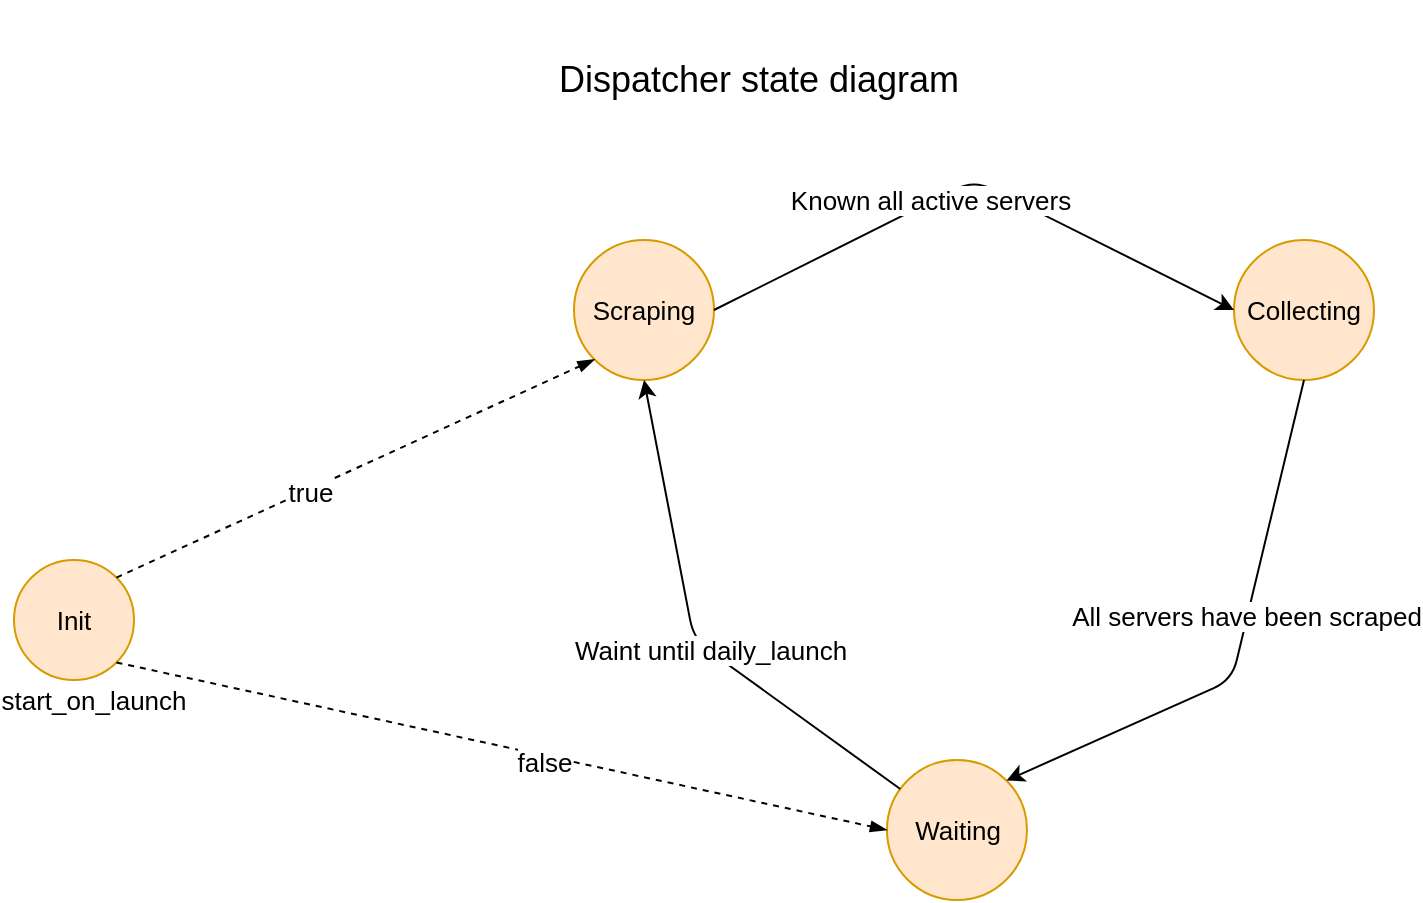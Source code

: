 <mxfile version="13.7.7" type="device"><diagram id="C5RBs43oDa-KdzZeNtuy" name="Page-1"><mxGraphModel dx="1422" dy="737" grid="1" gridSize="10" guides="1" tooltips="1" connect="1" arrows="1" fold="1" page="1" pageScale="1" pageWidth="827" pageHeight="1169" math="0" shadow="0"><root><mxCell id="WIyWlLk6GJQsqaUBKTNV-0"/><mxCell id="WIyWlLk6GJQsqaUBKTNV-1" parent="WIyWlLk6GJQsqaUBKTNV-0"/><mxCell id="dwqHxqkmlZpHO6iu9vf3-3" value="Scraping" style="ellipse;whiteSpace=wrap;html=1;aspect=fixed;fillColor=#ffe6cc;strokeColor=#d79b00;fontSize=13;" vertex="1" parent="WIyWlLk6GJQsqaUBKTNV-1"><mxGeometry x="300" y="410" width="70" height="70" as="geometry"/></mxCell><mxCell id="dwqHxqkmlZpHO6iu9vf3-4" value="Collecting" style="ellipse;whiteSpace=wrap;html=1;aspect=fixed;fillColor=#ffe6cc;strokeColor=#d79b00;fontSize=13;" vertex="1" parent="WIyWlLk6GJQsqaUBKTNV-1"><mxGeometry x="630" y="410" width="70" height="70" as="geometry"/></mxCell><mxCell id="dwqHxqkmlZpHO6iu9vf3-5" value="Waiting" style="ellipse;whiteSpace=wrap;html=1;aspect=fixed;fillColor=#ffe6cc;strokeColor=#d79b00;fontSize=13;" vertex="1" parent="WIyWlLk6GJQsqaUBKTNV-1"><mxGeometry x="456.5" y="670" width="70" height="70" as="geometry"/></mxCell><mxCell id="dwqHxqkmlZpHO6iu9vf3-6" value="" style="endArrow=classic;html=1;entryX=0.5;entryY=1;entryDx=0;entryDy=0;fontSize=13;" edge="1" parent="WIyWlLk6GJQsqaUBKTNV-1" source="dwqHxqkmlZpHO6iu9vf3-5" target="dwqHxqkmlZpHO6iu9vf3-3"><mxGeometry width="50" height="50" relative="1" as="geometry"><mxPoint x="519" y="670" as="sourcePoint"/><mxPoint x="569" y="620" as="targetPoint"/><Array as="points"><mxPoint x="360" y="610"/></Array></mxGeometry></mxCell><mxCell id="dwqHxqkmlZpHO6iu9vf3-7" value="Waint until daily_launch" style="edgeLabel;html=1;align=center;verticalAlign=middle;resizable=0;points=[];fontSize=13;" vertex="1" connectable="0" parent="dwqHxqkmlZpHO6iu9vf3-6"><mxGeometry x="-0.089" y="-1" relative="1" as="geometry"><mxPoint as="offset"/></mxGeometry></mxCell><mxCell id="dwqHxqkmlZpHO6iu9vf3-10" value="" style="endArrow=classic;html=1;entryX=0;entryY=0.5;entryDx=0;entryDy=0;exitX=1;exitY=0.5;exitDx=0;exitDy=0;fontSize=13;" edge="1" parent="WIyWlLk6GJQsqaUBKTNV-1" source="dwqHxqkmlZpHO6iu9vf3-3" target="dwqHxqkmlZpHO6iu9vf3-4"><mxGeometry width="50" height="50" relative="1" as="geometry"><mxPoint x="519" y="670" as="sourcePoint"/><mxPoint x="569" y="620" as="targetPoint"/><Array as="points"><mxPoint x="500" y="380"/></Array></mxGeometry></mxCell><mxCell id="dwqHxqkmlZpHO6iu9vf3-11" value="Known all active servers" style="edgeLabel;html=1;align=center;verticalAlign=middle;resizable=0;points=[];fontSize=13;" vertex="1" connectable="0" parent="dwqHxqkmlZpHO6iu9vf3-10"><mxGeometry x="-0.163" y="1" relative="1" as="geometry"><mxPoint as="offset"/></mxGeometry></mxCell><mxCell id="dwqHxqkmlZpHO6iu9vf3-12" value="" style="endArrow=classic;html=1;entryX=1;entryY=0;entryDx=0;entryDy=0;exitX=0.5;exitY=1;exitDx=0;exitDy=0;fontSize=13;" edge="1" parent="WIyWlLk6GJQsqaUBKTNV-1" source="dwqHxqkmlZpHO6iu9vf3-4" target="dwqHxqkmlZpHO6iu9vf3-5"><mxGeometry width="50" height="50" relative="1" as="geometry"><mxPoint x="519" y="670" as="sourcePoint"/><mxPoint x="569" y="620" as="targetPoint"/><Array as="points"><mxPoint x="629" y="630"/></Array></mxGeometry></mxCell><mxCell id="dwqHxqkmlZpHO6iu9vf3-13" value="All servers have been scraped" style="edgeLabel;html=1;align=center;verticalAlign=middle;resizable=0;points=[];fontSize=13;" vertex="1" connectable="0" parent="dwqHxqkmlZpHO6iu9vf3-12"><mxGeometry x="-0.125" y="-1" relative="1" as="geometry"><mxPoint as="offset"/></mxGeometry></mxCell><mxCell id="dwqHxqkmlZpHO6iu9vf3-14" value="Dispatcher state diagram" style="text;html=1;strokeColor=none;fillColor=none;align=center;verticalAlign=middle;whiteSpace=wrap;rounded=0;fontSize=18;" vertex="1" parent="WIyWlLk6GJQsqaUBKTNV-1"><mxGeometry x="240" y="290" width="305" height="80" as="geometry"/></mxCell><mxCell id="dwqHxqkmlZpHO6iu9vf3-15" value="Init" style="ellipse;whiteSpace=wrap;html=1;aspect=fixed;fillColor=#ffe6cc;strokeColor=#d79b00;fontSize=13;" vertex="1" parent="WIyWlLk6GJQsqaUBKTNV-1"><mxGeometry x="20" y="570" width="60" height="60" as="geometry"/></mxCell><mxCell id="dwqHxqkmlZpHO6iu9vf3-16" value="" style="endArrow=blockThin;dashed=1;html=1;fontSize=13;exitX=1;exitY=1;exitDx=0;exitDy=0;entryX=0;entryY=0.5;entryDx=0;entryDy=0;startArrow=none;startFill=0;endFill=1;" edge="1" parent="WIyWlLk6GJQsqaUBKTNV-1" source="dwqHxqkmlZpHO6iu9vf3-15" target="dwqHxqkmlZpHO6iu9vf3-5"><mxGeometry width="50" height="50" relative="1" as="geometry"><mxPoint x="519" y="670" as="sourcePoint"/><mxPoint x="569" y="620" as="targetPoint"/></mxGeometry></mxCell><mxCell id="dwqHxqkmlZpHO6iu9vf3-21" value="false" style="edgeLabel;html=1;align=center;verticalAlign=middle;resizable=0;points=[];fontSize=13;" vertex="1" connectable="0" parent="dwqHxqkmlZpHO6iu9vf3-16"><mxGeometry x="0.114" y="-3" relative="1" as="geometry"><mxPoint as="offset"/></mxGeometry></mxCell><mxCell id="dwqHxqkmlZpHO6iu9vf3-18" value="" style="endArrow=blockThin;dashed=1;html=1;fontSize=13;exitX=1;exitY=0;exitDx=0;exitDy=0;entryX=0;entryY=1;entryDx=0;entryDy=0;endFill=1;" edge="1" parent="WIyWlLk6GJQsqaUBKTNV-1" source="dwqHxqkmlZpHO6iu9vf3-15" target="dwqHxqkmlZpHO6iu9vf3-3"><mxGeometry width="50" height="50" relative="1" as="geometry"><mxPoint x="519" y="670" as="sourcePoint"/><mxPoint x="569" y="620" as="targetPoint"/></mxGeometry></mxCell><mxCell id="dwqHxqkmlZpHO6iu9vf3-20" value="true" style="edgeLabel;html=1;align=center;verticalAlign=middle;resizable=0;points=[];fontSize=13;" vertex="1" connectable="0" parent="dwqHxqkmlZpHO6iu9vf3-18"><mxGeometry x="-0.192" relative="1" as="geometry"><mxPoint y="1" as="offset"/></mxGeometry></mxCell><mxCell id="dwqHxqkmlZpHO6iu9vf3-19" value="start_on_launch" style="text;html=1;strokeColor=none;fillColor=none;align=center;verticalAlign=middle;whiteSpace=wrap;rounded=0;fontSize=13;" vertex="1" parent="WIyWlLk6GJQsqaUBKTNV-1"><mxGeometry x="40" y="630" width="40" height="20" as="geometry"/></mxCell></root></mxGraphModel></diagram></mxfile>